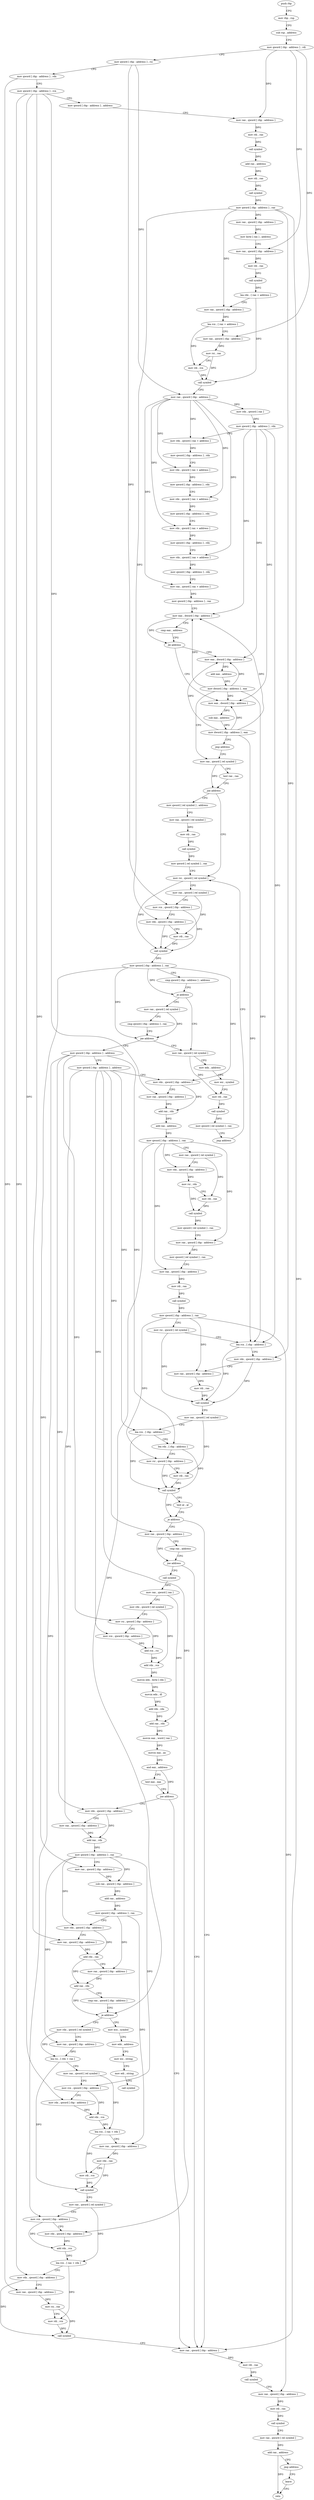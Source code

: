 digraph "func" {
"4247466" [label = "push rbp" ]
"4247467" [label = "mov rbp , rsp" ]
"4247470" [label = "sub rsp , address" ]
"4247477" [label = "mov qword [ rbp - address ] , rdi" ]
"4247484" [label = "mov qword [ rbp - address ] , rsi" ]
"4247491" [label = "mov qword [ rbp - address ] , rdx" ]
"4247498" [label = "mov qword [ rbp - address ] , rcx" ]
"4247505" [label = "mov qword [ rbp - address ] , address" ]
"4247513" [label = "mov rax , qword [ rbp - address ]" ]
"4247520" [label = "mov rdi , rax" ]
"4247523" [label = "call symbol" ]
"4247528" [label = "add rax , address" ]
"4247532" [label = "mov rdi , rax" ]
"4247535" [label = "call symbol" ]
"4247540" [label = "mov qword [ rbp - address ] , rax" ]
"4247544" [label = "mov rax , qword [ rbp - address ]" ]
"4247548" [label = "mov byte [ rax ] , address" ]
"4247551" [label = "mov rax , qword [ rbp - address ]" ]
"4247558" [label = "mov rdi , rax" ]
"4247561" [label = "call symbol" ]
"4247566" [label = "lea rdx , [ rax + address ]" ]
"4247570" [label = "mov rax , qword [ rbp - address ]" ]
"4247574" [label = "lea rcx , [ rax + address ]" ]
"4247578" [label = "mov rax , qword [ rbp - address ]" ]
"4247585" [label = "mov rsi , rax" ]
"4247588" [label = "mov rdi , rcx" ]
"4247591" [label = "call symbol" ]
"4247596" [label = "mov rax , qword [ rbp - address ]" ]
"4247603" [label = "mov rdx , qword [ rax ]" ]
"4247606" [label = "mov qword [ rbp - address ] , rdx" ]
"4247610" [label = "mov rdx , qword [ rax + address ]" ]
"4247614" [label = "mov qword [ rbp - address ] , rdx" ]
"4247618" [label = "mov rdx , qword [ rax + address ]" ]
"4247622" [label = "mov qword [ rbp - address ] , rdx" ]
"4247626" [label = "mov rdx , qword [ rax + address ]" ]
"4247630" [label = "mov qword [ rbp - address ] , rdx" ]
"4247634" [label = "mov rdx , qword [ rax + address ]" ]
"4247638" [label = "mov qword [ rbp - address ] , rdx" ]
"4247642" [label = "mov rdx , qword [ rax + address ]" ]
"4247646" [label = "mov qword [ rbp - address ] , rdx" ]
"4247650" [label = "mov rax , qword [ rax + address ]" ]
"4247654" [label = "mov qword [ rbp - address ] , rax" ]
"4247658" [label = "mov eax , dword [ rbp - address ]" ]
"4247661" [label = "cmp eax , address" ]
"4247664" [label = "jle address" ]
"4247677" [label = "mov eax , dword [ rbp - address ]" ]
"4247666" [label = "mov eax , dword [ rbp - address ]" ]
"4247680" [label = "add eax , address" ]
"4247683" [label = "mov dword [ rbp - address ] , eax" ]
"4247686" [label = "mov rax , qword [ rel symbol ]" ]
"4247669" [label = "sub eax , address" ]
"4247672" [label = "mov dword [ rbp - address ] , eax" ]
"4247675" [label = "jmp address" ]
"4247731" [label = "mov rsi , qword [ rel symbol ]" ]
"4247738" [label = "mov rax , qword [ rel symbol ]" ]
"4247745" [label = "mov rcx , qword [ rbp - address ]" ]
"4247752" [label = "mov rdx , qword [ rbp - address ]" ]
"4247756" [label = "mov rdi , rax" ]
"4247759" [label = "call symbol" ]
"4247764" [label = "mov qword [ rbp - address ] , rax" ]
"4247768" [label = "cmp qword [ rbp - address ] , address" ]
"4247773" [label = "je address" ]
"4248248" [label = "mov rax , qword [ rel symbol ]" ]
"4247779" [label = "mov rax , qword [ rel symbol ]" ]
"4247698" [label = "mov qword [ rel symbol ] , address" ]
"4247709" [label = "mov rax , qword [ rel symbol ]" ]
"4247716" [label = "mov rdi , rax" ]
"4247719" [label = "call symbol" ]
"4247724" [label = "mov qword [ rel symbol ] , rax" ]
"4247693" [label = "test rax , rax" ]
"4247696" [label = "jne address" ]
"4248255" [label = "mov edx , address" ]
"4248260" [label = "mov esi , symbol" ]
"4248265" [label = "mov rdi , rax" ]
"4248268" [label = "call symbol" ]
"4248273" [label = "mov qword [ rel symbol ] , rax" ]
"4248280" [label = "jmp address" ]
"4247786" [label = "cmp qword [ rbp - address ] , rax" ]
"4247790" [label = "jae address" ]
"4247796" [label = "mov qword [ rbp - address ] , address" ]
"4247804" [label = "mov qword [ rbp - address ] , address" ]
"4247812" [label = "mov rdx , qword [ rbp - address ]" ]
"4247816" [label = "mov rax , qword [ rbp - address ]" ]
"4247823" [label = "add rax , rdx" ]
"4247826" [label = "add rax , address" ]
"4247830" [label = "mov qword [ rbp - address ] , rax" ]
"4247834" [label = "mov rax , qword [ rel symbol ]" ]
"4247841" [label = "mov rdx , qword [ rbp - address ]" ]
"4247845" [label = "mov rsi , rdx" ]
"4247848" [label = "mov rdi , rax" ]
"4247851" [label = "call symbol" ]
"4247856" [label = "mov qword [ rel symbol ] , rax" ]
"4247863" [label = "mov rax , qword [ rbp - address ]" ]
"4247867" [label = "mov qword [ rel symbol ] , rax" ]
"4247874" [label = "mov rax , qword [ rbp - address ]" ]
"4247878" [label = "mov rdi , rax" ]
"4247881" [label = "call symbol" ]
"4247886" [label = "mov qword [ rbp - address ] , rax" ]
"4247890" [label = "mov rsi , qword [ rel symbol ]" ]
"4247897" [label = "lea rcx , [ rbp - address ]" ]
"4247901" [label = "mov rdx , qword [ rbp - address ]" ]
"4247905" [label = "mov rax , qword [ rbp - address ]" ]
"4247909" [label = "mov rdi , rax" ]
"4247912" [label = "call symbol" ]
"4247917" [label = "mov rax , qword [ rel symbol ]" ]
"4247924" [label = "lea rcx , [ rbp - address ]" ]
"4247928" [label = "lea rdx , [ rbp - address ]" ]
"4247932" [label = "mov rsi , qword [ rbp - address ]" ]
"4247936" [label = "mov rdi , rax" ]
"4247939" [label = "call symbol" ]
"4247944" [label = "test al , al" ]
"4247946" [label = "je address" ]
"4248211" [label = "mov rax , qword [ rbp - address ]" ]
"4247952" [label = "mov rax , qword [ rbp - address ]" ]
"4248215" [label = "mov rdi , rax" ]
"4248218" [label = "call symbol" ]
"4248223" [label = "mov rax , qword [ rbp - address ]" ]
"4248227" [label = "mov rdi , rax" ]
"4248230" [label = "call symbol" ]
"4248235" [label = "mov rax , qword [ rel symbol ]" ]
"4248242" [label = "add rax , address" ]
"4248246" [label = "jmp address" ]
"4248285" [label = "leave" ]
"4247956" [label = "cmp rax , address" ]
"4247960" [label = "jne address" ]
"4247966" [label = "call symbol" ]
"4248286" [label = "retn" ]
"4247971" [label = "mov rax , qword [ rax ]" ]
"4247974" [label = "mov rdx , qword [ rel symbol ]" ]
"4247981" [label = "mov rsi , qword [ rbp - address ]" ]
"4247985" [label = "mov rcx , qword [ rbp - address ]" ]
"4247989" [label = "add rcx , rsi" ]
"4247992" [label = "add rdx , rcx" ]
"4247995" [label = "movzx edx , byte [ rdx ]" ]
"4247998" [label = "movzx edx , dl" ]
"4248001" [label = "add rdx , rdx" ]
"4248004" [label = "add rax , rdx" ]
"4248007" [label = "movzx eax , word [ rax ]" ]
"4248010" [label = "movzx eax , ax" ]
"4248013" [label = "and eax , address" ]
"4248018" [label = "test eax , eax" ]
"4248020" [label = "jne address" ]
"4248026" [label = "mov rdx , qword [ rbp - address ]" ]
"4248030" [label = "mov rax , qword [ rbp - address ]" ]
"4248034" [label = "add rax , rdx" ]
"4248037" [label = "mov qword [ rbp - address ] , rax" ]
"4248041" [label = "mov rax , qword [ rbp - address ]" ]
"4248045" [label = "sub rax , qword [ rbp - address ]" ]
"4248049" [label = "add rax , address" ]
"4248053" [label = "mov qword [ rbp - address ] , rax" ]
"4248057" [label = "mov rdx , qword [ rbp - address ]" ]
"4248061" [label = "mov rax , qword [ rbp - address ]" ]
"4248068" [label = "add rdx , rax" ]
"4248071" [label = "mov rax , qword [ rbp - address ]" ]
"4248075" [label = "add rax , rdx" ]
"4248078" [label = "cmp rax , qword [ rbp - address ]" ]
"4248082" [label = "je address" ]
"4248109" [label = "mov rdx , qword [ rel symbol ]" ]
"4248084" [label = "mov ecx , symbol" ]
"4248116" [label = "mov rax , qword [ rbp - address ]" ]
"4248120" [label = "lea rsi , [ rdx + rax ]" ]
"4248124" [label = "mov rax , qword [ rel symbol ]" ]
"4248131" [label = "mov rcx , qword [ rbp - address ]" ]
"4248135" [label = "mov rdx , qword [ rbp - address ]" ]
"4248142" [label = "add rdx , rcx" ]
"4248145" [label = "lea rcx , [ rax + rdx ]" ]
"4248149" [label = "mov rax , qword [ rbp - address ]" ]
"4248153" [label = "mov rdx , rax" ]
"4248156" [label = "mov rdi , rcx" ]
"4248159" [label = "call symbol" ]
"4248164" [label = "mov rax , qword [ rel symbol ]" ]
"4248171" [label = "mov rcx , qword [ rbp - address ]" ]
"4248175" [label = "mov rdx , qword [ rbp - address ]" ]
"4248179" [label = "add rdx , rcx" ]
"4248182" [label = "lea rcx , [ rax + rdx ]" ]
"4248186" [label = "mov rdx , qword [ rbp - address ]" ]
"4248193" [label = "mov rax , qword [ rbp - address ]" ]
"4248200" [label = "mov rsi , rax" ]
"4248203" [label = "mov rdi , rcx" ]
"4248206" [label = "call symbol" ]
"4248089" [label = "mov edx , address" ]
"4248094" [label = "mov esi , string" ]
"4248099" [label = "mov edi , string" ]
"4248104" [label = "call symbol" ]
"4247466" -> "4247467" [ label = "CFG" ]
"4247467" -> "4247470" [ label = "CFG" ]
"4247470" -> "4247477" [ label = "CFG" ]
"4247477" -> "4247484" [ label = "CFG" ]
"4247477" -> "4247513" [ label = "DFG" ]
"4247477" -> "4247551" [ label = "DFG" ]
"4247477" -> "4247578" [ label = "DFG" ]
"4247484" -> "4247491" [ label = "CFG" ]
"4247484" -> "4247596" [ label = "DFG" ]
"4247484" -> "4247745" [ label = "DFG" ]
"4247491" -> "4247498" [ label = "CFG" ]
"4247491" -> "4248193" [ label = "DFG" ]
"4247498" -> "4247505" [ label = "CFG" ]
"4247498" -> "4247816" [ label = "DFG" ]
"4247498" -> "4248061" [ label = "DFG" ]
"4247498" -> "4248135" [ label = "DFG" ]
"4247498" -> "4248186" [ label = "DFG" ]
"4247505" -> "4247513" [ label = "CFG" ]
"4247513" -> "4247520" [ label = "DFG" ]
"4247520" -> "4247523" [ label = "DFG" ]
"4247523" -> "4247528" [ label = "DFG" ]
"4247528" -> "4247532" [ label = "DFG" ]
"4247532" -> "4247535" [ label = "DFG" ]
"4247535" -> "4247540" [ label = "DFG" ]
"4247540" -> "4247544" [ label = "DFG" ]
"4247540" -> "4247570" [ label = "DFG" ]
"4247540" -> "4247752" [ label = "DFG" ]
"4247540" -> "4247901" [ label = "DFG" ]
"4247540" -> "4248211" [ label = "DFG" ]
"4247544" -> "4247548" [ label = "DFG" ]
"4247548" -> "4247551" [ label = "CFG" ]
"4247551" -> "4247558" [ label = "DFG" ]
"4247558" -> "4247561" [ label = "DFG" ]
"4247561" -> "4247566" [ label = "DFG" ]
"4247566" -> "4247570" [ label = "CFG" ]
"4247566" -> "4247591" [ label = "DFG" ]
"4247570" -> "4247574" [ label = "DFG" ]
"4247574" -> "4247578" [ label = "CFG" ]
"4247574" -> "4247588" [ label = "DFG" ]
"4247578" -> "4247585" [ label = "DFG" ]
"4247585" -> "4247588" [ label = "CFG" ]
"4247585" -> "4247591" [ label = "DFG" ]
"4247588" -> "4247591" [ label = "DFG" ]
"4247591" -> "4247596" [ label = "CFG" ]
"4247596" -> "4247603" [ label = "DFG" ]
"4247596" -> "4247610" [ label = "DFG" ]
"4247596" -> "4247618" [ label = "DFG" ]
"4247596" -> "4247626" [ label = "DFG" ]
"4247596" -> "4247634" [ label = "DFG" ]
"4247596" -> "4247642" [ label = "DFG" ]
"4247596" -> "4247650" [ label = "DFG" ]
"4247603" -> "4247606" [ label = "DFG" ]
"4247606" -> "4247610" [ label = "CFG" ]
"4247606" -> "4247658" [ label = "DFG" ]
"4247606" -> "4247677" [ label = "DFG" ]
"4247606" -> "4247666" [ label = "DFG" ]
"4247606" -> "4247897" [ label = "DFG" ]
"4247610" -> "4247614" [ label = "DFG" ]
"4247614" -> "4247618" [ label = "CFG" ]
"4247618" -> "4247622" [ label = "DFG" ]
"4247622" -> "4247626" [ label = "CFG" ]
"4247626" -> "4247630" [ label = "DFG" ]
"4247630" -> "4247634" [ label = "CFG" ]
"4247634" -> "4247638" [ label = "DFG" ]
"4247638" -> "4247642" [ label = "CFG" ]
"4247642" -> "4247646" [ label = "DFG" ]
"4247646" -> "4247650" [ label = "CFG" ]
"4247650" -> "4247654" [ label = "DFG" ]
"4247654" -> "4247658" [ label = "CFG" ]
"4247658" -> "4247661" [ label = "CFG" ]
"4247658" -> "4247664" [ label = "DFG" ]
"4247661" -> "4247664" [ label = "CFG" ]
"4247664" -> "4247677" [ label = "CFG" ]
"4247664" -> "4247666" [ label = "CFG" ]
"4247677" -> "4247680" [ label = "DFG" ]
"4247666" -> "4247669" [ label = "DFG" ]
"4247680" -> "4247683" [ label = "DFG" ]
"4247683" -> "4247686" [ label = "CFG" ]
"4247683" -> "4247658" [ label = "DFG" ]
"4247683" -> "4247677" [ label = "DFG" ]
"4247683" -> "4247666" [ label = "DFG" ]
"4247683" -> "4247897" [ label = "DFG" ]
"4247686" -> "4247693" [ label = "CFG" ]
"4247686" -> "4247696" [ label = "DFG" ]
"4247669" -> "4247672" [ label = "DFG" ]
"4247672" -> "4247675" [ label = "CFG" ]
"4247672" -> "4247658" [ label = "DFG" ]
"4247672" -> "4247677" [ label = "DFG" ]
"4247672" -> "4247666" [ label = "DFG" ]
"4247672" -> "4247897" [ label = "DFG" ]
"4247675" -> "4247686" [ label = "CFG" ]
"4247731" -> "4247738" [ label = "CFG" ]
"4247731" -> "4247759" [ label = "DFG" ]
"4247738" -> "4247745" [ label = "CFG" ]
"4247738" -> "4247756" [ label = "DFG" ]
"4247745" -> "4247752" [ label = "CFG" ]
"4247745" -> "4247759" [ label = "DFG" ]
"4247752" -> "4247756" [ label = "CFG" ]
"4247752" -> "4247759" [ label = "DFG" ]
"4247756" -> "4247759" [ label = "DFG" ]
"4247759" -> "4247764" [ label = "DFG" ]
"4247764" -> "4247768" [ label = "CFG" ]
"4247764" -> "4247773" [ label = "DFG" ]
"4247764" -> "4247790" [ label = "DFG" ]
"4247764" -> "4247812" [ label = "DFG" ]
"4247764" -> "4248041" [ label = "DFG" ]
"4247768" -> "4247773" [ label = "CFG" ]
"4247773" -> "4248248" [ label = "CFG" ]
"4247773" -> "4247779" [ label = "CFG" ]
"4248248" -> "4248255" [ label = "CFG" ]
"4248248" -> "4248265" [ label = "DFG" ]
"4247779" -> "4247786" [ label = "CFG" ]
"4247779" -> "4247790" [ label = "DFG" ]
"4247698" -> "4247709" [ label = "CFG" ]
"4247709" -> "4247716" [ label = "DFG" ]
"4247716" -> "4247719" [ label = "DFG" ]
"4247719" -> "4247724" [ label = "DFG" ]
"4247724" -> "4247731" [ label = "CFG" ]
"4247693" -> "4247696" [ label = "CFG" ]
"4247696" -> "4247731" [ label = "CFG" ]
"4247696" -> "4247698" [ label = "CFG" ]
"4248255" -> "4248260" [ label = "CFG" ]
"4248260" -> "4248265" [ label = "CFG" ]
"4248265" -> "4248268" [ label = "DFG" ]
"4248268" -> "4248273" [ label = "DFG" ]
"4248273" -> "4248280" [ label = "CFG" ]
"4248280" -> "4247731" [ label = "CFG" ]
"4247786" -> "4247790" [ label = "CFG" ]
"4247790" -> "4248248" [ label = "CFG" ]
"4247790" -> "4247796" [ label = "CFG" ]
"4247796" -> "4247804" [ label = "CFG" ]
"4247796" -> "4247981" [ label = "DFG" ]
"4247796" -> "4248026" [ label = "DFG" ]
"4247796" -> "4248171" [ label = "DFG" ]
"4247796" -> "4247928" [ label = "DFG" ]
"4247804" -> "4247812" [ label = "CFG" ]
"4247804" -> "4247952" [ label = "DFG" ]
"4247804" -> "4247985" [ label = "DFG" ]
"4247804" -> "4248030" [ label = "DFG" ]
"4247804" -> "4248175" [ label = "DFG" ]
"4247804" -> "4247924" [ label = "DFG" ]
"4247812" -> "4247816" [ label = "CFG" ]
"4247812" -> "4247823" [ label = "DFG" ]
"4247816" -> "4247823" [ label = "DFG" ]
"4247823" -> "4247826" [ label = "DFG" ]
"4247826" -> "4247830" [ label = "DFG" ]
"4247830" -> "4247834" [ label = "CFG" ]
"4247830" -> "4247841" [ label = "DFG" ]
"4247830" -> "4247863" [ label = "DFG" ]
"4247830" -> "4247874" [ label = "DFG" ]
"4247830" -> "4248082" [ label = "DFG" ]
"4247834" -> "4247841" [ label = "CFG" ]
"4247834" -> "4247848" [ label = "DFG" ]
"4247841" -> "4247845" [ label = "DFG" ]
"4247845" -> "4247848" [ label = "CFG" ]
"4247845" -> "4247851" [ label = "DFG" ]
"4247848" -> "4247851" [ label = "DFG" ]
"4247851" -> "4247856" [ label = "DFG" ]
"4247856" -> "4247863" [ label = "CFG" ]
"4247863" -> "4247867" [ label = "DFG" ]
"4247867" -> "4247874" [ label = "CFG" ]
"4247874" -> "4247878" [ label = "DFG" ]
"4247878" -> "4247881" [ label = "DFG" ]
"4247881" -> "4247886" [ label = "DFG" ]
"4247886" -> "4247890" [ label = "CFG" ]
"4247886" -> "4247905" [ label = "DFG" ]
"4247886" -> "4247932" [ label = "DFG" ]
"4247886" -> "4248223" [ label = "DFG" ]
"4247890" -> "4247897" [ label = "CFG" ]
"4247890" -> "4247912" [ label = "DFG" ]
"4247897" -> "4247901" [ label = "CFG" ]
"4247897" -> "4247912" [ label = "DFG" ]
"4247901" -> "4247905" [ label = "CFG" ]
"4247901" -> "4247912" [ label = "DFG" ]
"4247905" -> "4247909" [ label = "DFG" ]
"4247909" -> "4247912" [ label = "DFG" ]
"4247912" -> "4247917" [ label = "CFG" ]
"4247917" -> "4247924" [ label = "CFG" ]
"4247917" -> "4247936" [ label = "DFG" ]
"4247924" -> "4247928" [ label = "CFG" ]
"4247924" -> "4247939" [ label = "DFG" ]
"4247928" -> "4247932" [ label = "CFG" ]
"4247928" -> "4247939" [ label = "DFG" ]
"4247932" -> "4247936" [ label = "CFG" ]
"4247932" -> "4247939" [ label = "DFG" ]
"4247936" -> "4247939" [ label = "DFG" ]
"4247939" -> "4247944" [ label = "CFG" ]
"4247939" -> "4247946" [ label = "DFG" ]
"4247944" -> "4247946" [ label = "CFG" ]
"4247946" -> "4248211" [ label = "CFG" ]
"4247946" -> "4247952" [ label = "CFG" ]
"4248211" -> "4248215" [ label = "DFG" ]
"4247952" -> "4247956" [ label = "CFG" ]
"4247952" -> "4247960" [ label = "DFG" ]
"4248215" -> "4248218" [ label = "DFG" ]
"4248218" -> "4248223" [ label = "CFG" ]
"4248223" -> "4248227" [ label = "DFG" ]
"4248227" -> "4248230" [ label = "DFG" ]
"4248230" -> "4248235" [ label = "CFG" ]
"4248235" -> "4248242" [ label = "DFG" ]
"4248242" -> "4248246" [ label = "CFG" ]
"4248242" -> "4248286" [ label = "DFG" ]
"4248246" -> "4248285" [ label = "CFG" ]
"4248285" -> "4248286" [ label = "CFG" ]
"4247956" -> "4247960" [ label = "CFG" ]
"4247960" -> "4248211" [ label = "CFG" ]
"4247960" -> "4247966" [ label = "CFG" ]
"4247966" -> "4247971" [ label = "DFG" ]
"4247971" -> "4247974" [ label = "CFG" ]
"4247971" -> "4248004" [ label = "DFG" ]
"4247974" -> "4247981" [ label = "CFG" ]
"4247974" -> "4247992" [ label = "DFG" ]
"4247981" -> "4247985" [ label = "CFG" ]
"4247981" -> "4247989" [ label = "DFG" ]
"4247985" -> "4247989" [ label = "DFG" ]
"4247989" -> "4247992" [ label = "DFG" ]
"4247992" -> "4247995" [ label = "DFG" ]
"4247995" -> "4247998" [ label = "DFG" ]
"4247998" -> "4248001" [ label = "DFG" ]
"4248001" -> "4248004" [ label = "DFG" ]
"4248004" -> "4248007" [ label = "DFG" ]
"4248007" -> "4248010" [ label = "DFG" ]
"4248010" -> "4248013" [ label = "DFG" ]
"4248013" -> "4248018" [ label = "CFG" ]
"4248013" -> "4248020" [ label = "DFG" ]
"4248018" -> "4248020" [ label = "CFG" ]
"4248020" -> "4248211" [ label = "CFG" ]
"4248020" -> "4248026" [ label = "CFG" ]
"4248026" -> "4248030" [ label = "CFG" ]
"4248026" -> "4248034" [ label = "DFG" ]
"4248030" -> "4248034" [ label = "DFG" ]
"4248034" -> "4248037" [ label = "DFG" ]
"4248037" -> "4248041" [ label = "CFG" ]
"4248037" -> "4248045" [ label = "DFG" ]
"4248037" -> "4248057" [ label = "DFG" ]
"4248037" -> "4248116" [ label = "DFG" ]
"4248037" -> "4248131" [ label = "DFG" ]
"4248041" -> "4248045" [ label = "DFG" ]
"4248045" -> "4248049" [ label = "DFG" ]
"4248049" -> "4248053" [ label = "DFG" ]
"4248053" -> "4248057" [ label = "CFG" ]
"4248053" -> "4248071" [ label = "DFG" ]
"4248053" -> "4248149" [ label = "DFG" ]
"4248057" -> "4248061" [ label = "CFG" ]
"4248057" -> "4248068" [ label = "DFG" ]
"4248061" -> "4248068" [ label = "DFG" ]
"4248068" -> "4248071" [ label = "CFG" ]
"4248068" -> "4248075" [ label = "DFG" ]
"4248071" -> "4248075" [ label = "DFG" ]
"4248075" -> "4248078" [ label = "CFG" ]
"4248075" -> "4248082" [ label = "DFG" ]
"4248078" -> "4248082" [ label = "CFG" ]
"4248082" -> "4248109" [ label = "CFG" ]
"4248082" -> "4248084" [ label = "CFG" ]
"4248109" -> "4248116" [ label = "CFG" ]
"4248109" -> "4248120" [ label = "DFG" ]
"4248084" -> "4248089" [ label = "CFG" ]
"4248116" -> "4248120" [ label = "DFG" ]
"4248120" -> "4248124" [ label = "CFG" ]
"4248120" -> "4248159" [ label = "DFG" ]
"4248124" -> "4248131" [ label = "CFG" ]
"4248124" -> "4248145" [ label = "DFG" ]
"4248131" -> "4248135" [ label = "CFG" ]
"4248131" -> "4248142" [ label = "DFG" ]
"4248135" -> "4248142" [ label = "DFG" ]
"4248142" -> "4248145" [ label = "DFG" ]
"4248145" -> "4248149" [ label = "CFG" ]
"4248145" -> "4248156" [ label = "DFG" ]
"4248149" -> "4248153" [ label = "DFG" ]
"4248153" -> "4248156" [ label = "CFG" ]
"4248153" -> "4248159" [ label = "DFG" ]
"4248156" -> "4248159" [ label = "DFG" ]
"4248159" -> "4248164" [ label = "CFG" ]
"4248164" -> "4248171" [ label = "CFG" ]
"4248164" -> "4248182" [ label = "DFG" ]
"4248171" -> "4248175" [ label = "CFG" ]
"4248171" -> "4248179" [ label = "DFG" ]
"4248175" -> "4248179" [ label = "DFG" ]
"4248179" -> "4248182" [ label = "DFG" ]
"4248182" -> "4248186" [ label = "CFG" ]
"4248182" -> "4248203" [ label = "DFG" ]
"4248186" -> "4248193" [ label = "CFG" ]
"4248186" -> "4248206" [ label = "DFG" ]
"4248193" -> "4248200" [ label = "DFG" ]
"4248200" -> "4248203" [ label = "CFG" ]
"4248200" -> "4248206" [ label = "DFG" ]
"4248203" -> "4248206" [ label = "DFG" ]
"4248206" -> "4248211" [ label = "CFG" ]
"4248089" -> "4248094" [ label = "CFG" ]
"4248094" -> "4248099" [ label = "CFG" ]
"4248099" -> "4248104" [ label = "CFG" ]
}
